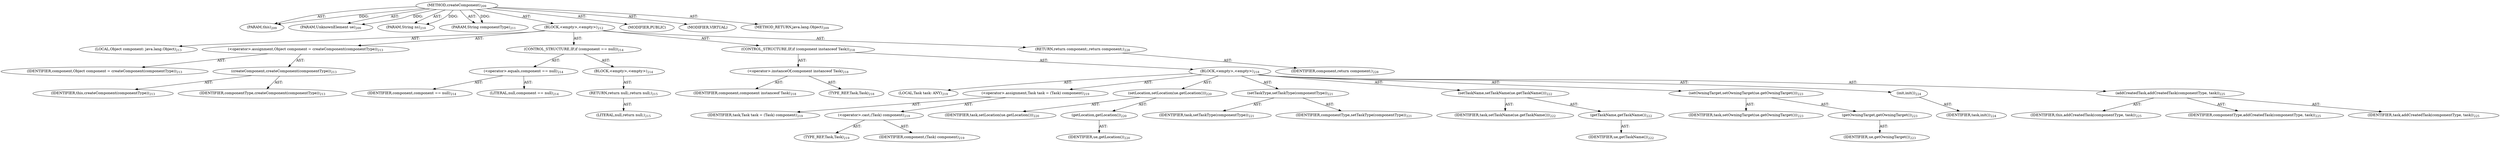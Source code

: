 digraph "createComponent" {  
"111669149702" [label = <(METHOD,createComponent)<SUB>209</SUB>> ]
"115964116994" [label = <(PARAM,this)<SUB>209</SUB>> ]
"115964117023" [label = <(PARAM,UnknownElement ue)<SUB>209</SUB>> ]
"115964117024" [label = <(PARAM,String ns)<SUB>210</SUB>> ]
"115964117025" [label = <(PARAM,String componentType)<SUB>211</SUB>> ]
"25769803784" [label = <(BLOCK,&lt;empty&gt;,&lt;empty&gt;)<SUB>212</SUB>> ]
"94489280516" [label = <(LOCAL,Object component: java.lang.Object)<SUB>213</SUB>> ]
"30064771137" [label = <(&lt;operator&gt;.assignment,Object component = createComponent(componentType))<SUB>213</SUB>> ]
"68719476813" [label = <(IDENTIFIER,component,Object component = createComponent(componentType))<SUB>213</SUB>> ]
"30064771138" [label = <(createComponent,createComponent(componentType))<SUB>213</SUB>> ]
"68719476738" [label = <(IDENTIFIER,this,createComponent(componentType))<SUB>213</SUB>> ]
"68719476814" [label = <(IDENTIFIER,componentType,createComponent(componentType))<SUB>213</SUB>> ]
"47244640258" [label = <(CONTROL_STRUCTURE,IF,if (component == null))<SUB>214</SUB>> ]
"30064771139" [label = <(&lt;operator&gt;.equals,component == null)<SUB>214</SUB>> ]
"68719476815" [label = <(IDENTIFIER,component,component == null)<SUB>214</SUB>> ]
"90194313222" [label = <(LITERAL,null,component == null)<SUB>214</SUB>> ]
"25769803785" [label = <(BLOCK,&lt;empty&gt;,&lt;empty&gt;)<SUB>214</SUB>> ]
"146028888067" [label = <(RETURN,return null;,return null;)<SUB>215</SUB>> ]
"90194313223" [label = <(LITERAL,null,return null;)<SUB>215</SUB>> ]
"47244640259" [label = <(CONTROL_STRUCTURE,IF,if (component instanceof Task))<SUB>218</SUB>> ]
"30064771140" [label = <(&lt;operator&gt;.instanceOf,component instanceof Task)<SUB>218</SUB>> ]
"68719476816" [label = <(IDENTIFIER,component,component instanceof Task)<SUB>218</SUB>> ]
"180388626434" [label = <(TYPE_REF,Task,Task)<SUB>218</SUB>> ]
"25769803786" [label = <(BLOCK,&lt;empty&gt;,&lt;empty&gt;)<SUB>218</SUB>> ]
"94489280517" [label = <(LOCAL,Task task: ANY)<SUB>219</SUB>> ]
"30064771141" [label = <(&lt;operator&gt;.assignment,Task task = (Task) component)<SUB>219</SUB>> ]
"68719476817" [label = <(IDENTIFIER,task,Task task = (Task) component)<SUB>219</SUB>> ]
"30064771142" [label = <(&lt;operator&gt;.cast,(Task) component)<SUB>219</SUB>> ]
"180388626435" [label = <(TYPE_REF,Task,Task)<SUB>219</SUB>> ]
"68719476818" [label = <(IDENTIFIER,component,(Task) component)<SUB>219</SUB>> ]
"30064771143" [label = <(setLocation,setLocation(ue.getLocation()))<SUB>220</SUB>> ]
"68719476819" [label = <(IDENTIFIER,task,setLocation(ue.getLocation()))<SUB>220</SUB>> ]
"30064771144" [label = <(getLocation,getLocation())<SUB>220</SUB>> ]
"68719476820" [label = <(IDENTIFIER,ue,getLocation())<SUB>220</SUB>> ]
"30064771145" [label = <(setTaskType,setTaskType(componentType))<SUB>221</SUB>> ]
"68719476821" [label = <(IDENTIFIER,task,setTaskType(componentType))<SUB>221</SUB>> ]
"68719476822" [label = <(IDENTIFIER,componentType,setTaskType(componentType))<SUB>221</SUB>> ]
"30064771146" [label = <(setTaskName,setTaskName(ue.getTaskName()))<SUB>222</SUB>> ]
"68719476823" [label = <(IDENTIFIER,task,setTaskName(ue.getTaskName()))<SUB>222</SUB>> ]
"30064771147" [label = <(getTaskName,getTaskName())<SUB>222</SUB>> ]
"68719476824" [label = <(IDENTIFIER,ue,getTaskName())<SUB>222</SUB>> ]
"30064771148" [label = <(setOwningTarget,setOwningTarget(ue.getOwningTarget()))<SUB>223</SUB>> ]
"68719476825" [label = <(IDENTIFIER,task,setOwningTarget(ue.getOwningTarget()))<SUB>223</SUB>> ]
"30064771149" [label = <(getOwningTarget,getOwningTarget())<SUB>223</SUB>> ]
"68719476826" [label = <(IDENTIFIER,ue,getOwningTarget())<SUB>223</SUB>> ]
"30064771150" [label = <(init,init())<SUB>224</SUB>> ]
"68719476827" [label = <(IDENTIFIER,task,init())<SUB>224</SUB>> ]
"30064771151" [label = <(addCreatedTask,addCreatedTask(componentType, task))<SUB>225</SUB>> ]
"68719476739" [label = <(IDENTIFIER,this,addCreatedTask(componentType, task))<SUB>225</SUB>> ]
"68719476828" [label = <(IDENTIFIER,componentType,addCreatedTask(componentType, task))<SUB>225</SUB>> ]
"68719476829" [label = <(IDENTIFIER,task,addCreatedTask(componentType, task))<SUB>225</SUB>> ]
"146028888068" [label = <(RETURN,return component;,return component;)<SUB>228</SUB>> ]
"68719476830" [label = <(IDENTIFIER,component,return component;)<SUB>228</SUB>> ]
"133143986199" [label = <(MODIFIER,PUBLIC)> ]
"133143986200" [label = <(MODIFIER,VIRTUAL)> ]
"128849018886" [label = <(METHOD_RETURN,java.lang.Object)<SUB>209</SUB>> ]
  "111669149702" -> "115964116994"  [ label = "AST: "] 
  "111669149702" -> "115964117023"  [ label = "AST: "] 
  "111669149702" -> "115964117024"  [ label = "AST: "] 
  "111669149702" -> "115964117025"  [ label = "AST: "] 
  "111669149702" -> "25769803784"  [ label = "AST: "] 
  "111669149702" -> "133143986199"  [ label = "AST: "] 
  "111669149702" -> "133143986200"  [ label = "AST: "] 
  "111669149702" -> "128849018886"  [ label = "AST: "] 
  "25769803784" -> "94489280516"  [ label = "AST: "] 
  "25769803784" -> "30064771137"  [ label = "AST: "] 
  "25769803784" -> "47244640258"  [ label = "AST: "] 
  "25769803784" -> "47244640259"  [ label = "AST: "] 
  "25769803784" -> "146028888068"  [ label = "AST: "] 
  "30064771137" -> "68719476813"  [ label = "AST: "] 
  "30064771137" -> "30064771138"  [ label = "AST: "] 
  "30064771138" -> "68719476738"  [ label = "AST: "] 
  "30064771138" -> "68719476814"  [ label = "AST: "] 
  "47244640258" -> "30064771139"  [ label = "AST: "] 
  "47244640258" -> "25769803785"  [ label = "AST: "] 
  "30064771139" -> "68719476815"  [ label = "AST: "] 
  "30064771139" -> "90194313222"  [ label = "AST: "] 
  "25769803785" -> "146028888067"  [ label = "AST: "] 
  "146028888067" -> "90194313223"  [ label = "AST: "] 
  "47244640259" -> "30064771140"  [ label = "AST: "] 
  "47244640259" -> "25769803786"  [ label = "AST: "] 
  "30064771140" -> "68719476816"  [ label = "AST: "] 
  "30064771140" -> "180388626434"  [ label = "AST: "] 
  "25769803786" -> "94489280517"  [ label = "AST: "] 
  "25769803786" -> "30064771141"  [ label = "AST: "] 
  "25769803786" -> "30064771143"  [ label = "AST: "] 
  "25769803786" -> "30064771145"  [ label = "AST: "] 
  "25769803786" -> "30064771146"  [ label = "AST: "] 
  "25769803786" -> "30064771148"  [ label = "AST: "] 
  "25769803786" -> "30064771150"  [ label = "AST: "] 
  "25769803786" -> "30064771151"  [ label = "AST: "] 
  "30064771141" -> "68719476817"  [ label = "AST: "] 
  "30064771141" -> "30064771142"  [ label = "AST: "] 
  "30064771142" -> "180388626435"  [ label = "AST: "] 
  "30064771142" -> "68719476818"  [ label = "AST: "] 
  "30064771143" -> "68719476819"  [ label = "AST: "] 
  "30064771143" -> "30064771144"  [ label = "AST: "] 
  "30064771144" -> "68719476820"  [ label = "AST: "] 
  "30064771145" -> "68719476821"  [ label = "AST: "] 
  "30064771145" -> "68719476822"  [ label = "AST: "] 
  "30064771146" -> "68719476823"  [ label = "AST: "] 
  "30064771146" -> "30064771147"  [ label = "AST: "] 
  "30064771147" -> "68719476824"  [ label = "AST: "] 
  "30064771148" -> "68719476825"  [ label = "AST: "] 
  "30064771148" -> "30064771149"  [ label = "AST: "] 
  "30064771149" -> "68719476826"  [ label = "AST: "] 
  "30064771150" -> "68719476827"  [ label = "AST: "] 
  "30064771151" -> "68719476739"  [ label = "AST: "] 
  "30064771151" -> "68719476828"  [ label = "AST: "] 
  "30064771151" -> "68719476829"  [ label = "AST: "] 
  "146028888068" -> "68719476830"  [ label = "AST: "] 
  "111669149702" -> "115964116994"  [ label = "DDG: "] 
  "111669149702" -> "115964117023"  [ label = "DDG: "] 
  "111669149702" -> "115964117024"  [ label = "DDG: "] 
  "111669149702" -> "115964117025"  [ label = "DDG: "] 
}
